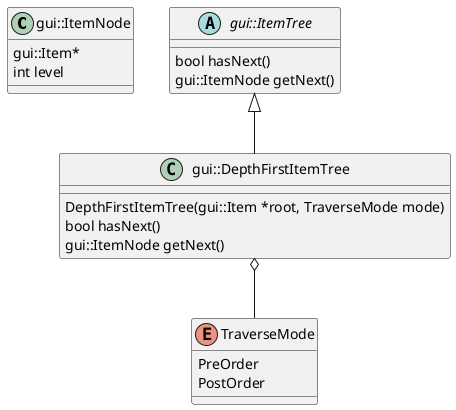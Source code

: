 @startuml

class gui::ItemNode
{
    gui::Item*
    int level
}

abstract class gui::ItemTree
{
    bool hasNext()
    gui::ItemNode getNext()
}

enum TraverseMode
{
    PreOrder
    PostOrder
}

class gui::DepthFirstItemTree
{
    DepthFirstItemTree(gui::Item *root, TraverseMode mode)
    bool hasNext()
    gui::ItemNode getNext()
}

gui::ItemTree <|-- gui::DepthFirstItemTree
gui::DepthFirstItemTree o-- TraverseMode

@enduml

